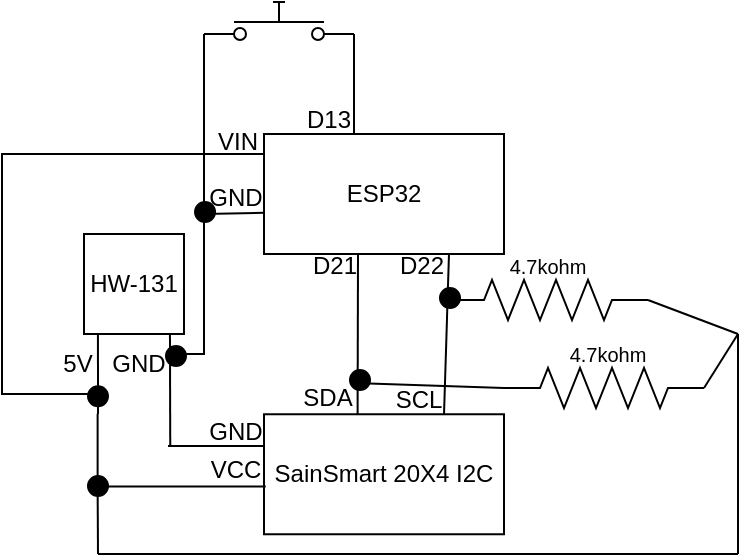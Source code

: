<mxfile version="21.6.6" type="device">
  <diagram name="Page-1" id="NLzLxhm8PYmnLrAIR1Z3">
    <mxGraphModel dx="840" dy="446" grid="1" gridSize="10" guides="1" tooltips="1" connect="1" arrows="1" fold="1" page="1" pageScale="1" pageWidth="850" pageHeight="1100" math="0" shadow="0">
      <root>
        <mxCell id="0" />
        <mxCell id="1" parent="0" />
        <mxCell id="V8QIglILROeMJGrw62xA-2" value="HW-131" style="whiteSpace=wrap;html=1;aspect=fixed;" vertex="1" parent="1">
          <mxGeometry x="143" y="200" width="50" height="50" as="geometry" />
        </mxCell>
        <mxCell id="V8QIglILROeMJGrw62xA-4" value="5V" style="text;html=1;strokeColor=none;fillColor=none;align=center;verticalAlign=middle;whiteSpace=wrap;rounded=0;" vertex="1" parent="1">
          <mxGeometry x="130" y="250" width="20" height="30" as="geometry" />
        </mxCell>
        <mxCell id="V8QIglILROeMJGrw62xA-5" value="" style="endArrow=none;html=1;rounded=0;entryX=0.133;entryY=1.033;entryDx=0;entryDy=0;entryPerimeter=0;exitX=-0.048;exitY=0.093;exitDx=0;exitDy=0;exitPerimeter=0;" edge="1" parent="1" source="V8QIglILROeMJGrw62xA-24">
          <mxGeometry width="50" height="50" relative="1" as="geometry">
            <mxPoint x="180" y="300" as="sourcePoint" />
            <mxPoint x="185.98" y="250.0" as="targetPoint" />
          </mxGeometry>
        </mxCell>
        <mxCell id="V8QIglILROeMJGrw62xA-6" value="GND" style="text;html=1;strokeColor=none;fillColor=none;align=center;verticalAlign=middle;whiteSpace=wrap;rounded=0;" vertex="1" parent="1">
          <mxGeometry x="158" y="250" width="25" height="30" as="geometry" />
        </mxCell>
        <mxCell id="V8QIglILROeMJGrw62xA-7" value="" style="endArrow=none;html=1;rounded=0;entryX=0.133;entryY=1.033;entryDx=0;entryDy=0;entryPerimeter=0;" edge="1" parent="1">
          <mxGeometry width="50" height="50" relative="1" as="geometry">
            <mxPoint x="150" y="290" as="sourcePoint" />
            <mxPoint x="149.98" y="250" as="targetPoint" />
          </mxGeometry>
        </mxCell>
        <mxCell id="V8QIglILROeMJGrw62xA-8" value="ESP32" style="rounded=0;whiteSpace=wrap;html=1;" vertex="1" parent="1">
          <mxGeometry x="233" y="150" width="120" height="60" as="geometry" />
        </mxCell>
        <mxCell id="V8QIglILROeMJGrw62xA-9" value="SainSmart 20X4 I2C" style="rounded=0;whiteSpace=wrap;html=1;" vertex="1" parent="1">
          <mxGeometry x="233" y="290.13" width="120" height="60" as="geometry" />
        </mxCell>
        <mxCell id="V8QIglILROeMJGrw62xA-11" value="" style="shape=partialRectangle;whiteSpace=wrap;html=1;bottom=0;right=0;fillColor=none;" vertex="1" parent="1">
          <mxGeometry x="102" y="160" width="130" height="120" as="geometry" />
        </mxCell>
        <mxCell id="V8QIglILROeMJGrw62xA-12" value="" style="endArrow=none;html=1;rounded=0;exitX=0;exitY=1;exitDx=0;exitDy=0;" edge="1" parent="1" source="V8QIglILROeMJGrw62xA-11">
          <mxGeometry width="50" height="50" relative="1" as="geometry">
            <mxPoint x="40" y="280" as="sourcePoint" />
            <mxPoint x="150" y="280" as="targetPoint" />
          </mxGeometry>
        </mxCell>
        <mxCell id="V8QIglILROeMJGrw62xA-13" value="VIN" style="text;html=1;strokeColor=none;fillColor=none;align=center;verticalAlign=middle;whiteSpace=wrap;rounded=0;" vertex="1" parent="1">
          <mxGeometry x="190" y="139" width="60" height="30" as="geometry" />
        </mxCell>
        <mxCell id="V8QIglILROeMJGrw62xA-15" value="" style="shape=partialRectangle;whiteSpace=wrap;html=1;bottom=0;right=0;fillColor=none;rotation=-180;" vertex="1" parent="1">
          <mxGeometry x="186" y="190" width="17" height="70" as="geometry" />
        </mxCell>
        <mxCell id="V8QIglILROeMJGrw62xA-19" value="" style="endArrow=none;html=1;rounded=0;exitX=0;exitY=1;exitDx=0;exitDy=0;entryX=0.002;entryY=0.657;entryDx=0;entryDy=0;entryPerimeter=0;" edge="1" parent="1" source="V8QIglILROeMJGrw62xA-15" target="V8QIglILROeMJGrw62xA-8">
          <mxGeometry width="50" height="50" relative="1" as="geometry">
            <mxPoint x="300" y="210" as="sourcePoint" />
            <mxPoint x="230" y="190" as="targetPoint" />
          </mxGeometry>
        </mxCell>
        <mxCell id="V8QIglILROeMJGrw62xA-20" value="GND" style="text;html=1;strokeColor=none;fillColor=none;align=center;verticalAlign=middle;whiteSpace=wrap;rounded=0;" vertex="1" parent="1">
          <mxGeometry x="189" y="167" width="60" height="30" as="geometry" />
        </mxCell>
        <mxCell id="V8QIglILROeMJGrw62xA-21" value="" style="shape=partialRectangle;whiteSpace=wrap;html=1;bottom=0;right=0;fillColor=none;rotation=-90;" vertex="1" parent="1">
          <mxGeometry x="173.66" y="266.57" width="35.86" height="83.56" as="geometry" />
        </mxCell>
        <mxCell id="V8QIglILROeMJGrw62xA-22" value="" style="endArrow=none;html=1;rounded=0;exitX=0.68;exitY=1;exitDx=0;exitDy=0;exitPerimeter=0;entryX=1;entryY=1;entryDx=0;entryDy=0;" edge="1" parent="1">
          <mxGeometry width="50" height="50" relative="1" as="geometry">
            <mxPoint x="185" y="306" as="sourcePoint" />
            <mxPoint x="233" y="306" as="targetPoint" />
          </mxGeometry>
        </mxCell>
        <mxCell id="V8QIglILROeMJGrw62xA-23" value="GND" style="text;html=1;strokeColor=none;fillColor=none;align=center;verticalAlign=middle;whiteSpace=wrap;rounded=0;" vertex="1" parent="1">
          <mxGeometry x="189" y="284" width="60" height="30" as="geometry" />
        </mxCell>
        <mxCell id="V8QIglILROeMJGrw62xA-24" value="VCC" style="text;html=1;strokeColor=none;fillColor=none;align=center;verticalAlign=middle;whiteSpace=wrap;rounded=0;" vertex="1" parent="1">
          <mxGeometry x="189" y="303" width="60" height="30" as="geometry" />
        </mxCell>
        <mxCell id="V8QIglILROeMJGrw62xA-25" value="" style="endArrow=none;html=1;rounded=0;exitX=0.39;exitY=-0.002;exitDx=0;exitDy=0;exitPerimeter=0;" edge="1" parent="1" source="V8QIglILROeMJGrw62xA-9">
          <mxGeometry width="50" height="50" relative="1" as="geometry">
            <mxPoint x="230" y="250" as="sourcePoint" />
            <mxPoint x="280" y="210" as="targetPoint" />
          </mxGeometry>
        </mxCell>
        <mxCell id="V8QIglILROeMJGrw62xA-26" value="D21" style="text;html=1;strokeColor=none;fillColor=none;align=center;verticalAlign=middle;whiteSpace=wrap;rounded=0;" vertex="1" parent="1">
          <mxGeometry x="258" y="201" width="21" height="30" as="geometry" />
        </mxCell>
        <mxCell id="V8QIglILROeMJGrw62xA-27" value="SDA" style="text;html=1;strokeColor=none;fillColor=none;align=center;verticalAlign=middle;whiteSpace=wrap;rounded=0;" vertex="1" parent="1">
          <mxGeometry x="252" y="267" width="26" height="30" as="geometry" />
        </mxCell>
        <mxCell id="V8QIglILROeMJGrw62xA-28" value="D22" style="text;html=1;strokeColor=none;fillColor=none;align=center;verticalAlign=middle;whiteSpace=wrap;rounded=0;" vertex="1" parent="1">
          <mxGeometry x="282" y="201" width="60" height="30" as="geometry" />
        </mxCell>
        <mxCell id="V8QIglILROeMJGrw62xA-29" value="SCL" style="text;html=1;strokeColor=none;fillColor=none;align=center;verticalAlign=middle;whiteSpace=wrap;rounded=0;" vertex="1" parent="1">
          <mxGeometry x="300.5" y="268" width="19" height="30" as="geometry" />
        </mxCell>
        <mxCell id="V8QIglILROeMJGrw62xA-30" value="" style="endArrow=none;html=1;rounded=0;exitX=0.75;exitY=0;exitDx=0;exitDy=0;" edge="1" parent="1" source="V8QIglILROeMJGrw62xA-9">
          <mxGeometry width="50" height="50" relative="1" as="geometry">
            <mxPoint x="324" y="280" as="sourcePoint" />
            <mxPoint x="325.5" y="210" as="targetPoint" />
          </mxGeometry>
        </mxCell>
        <mxCell id="V8QIglILROeMJGrw62xA-31" value="" style="pointerEvents=1;verticalLabelPosition=bottom;shadow=0;dashed=0;align=center;html=1;verticalAlign=top;shape=mxgraph.electrical.resistors.resistor_2;" vertex="1" parent="1">
          <mxGeometry x="325" y="223" width="100" height="20" as="geometry" />
        </mxCell>
        <mxCell id="V8QIglILROeMJGrw62xA-32" value="" style="pointerEvents=1;verticalLabelPosition=bottom;shadow=0;dashed=0;align=center;html=1;verticalAlign=top;shape=mxgraph.electrical.resistors.resistor_2;" vertex="1" parent="1">
          <mxGeometry x="353" y="267" width="100" height="20" as="geometry" />
        </mxCell>
        <mxCell id="V8QIglILROeMJGrw62xA-33" value="" style="endArrow=none;html=1;rounded=0;exitX=1;exitY=0.5;exitDx=0;exitDy=0;exitPerimeter=0;" edge="1" parent="1" source="V8QIglILROeMJGrw62xA-32">
          <mxGeometry width="50" height="50" relative="1" as="geometry">
            <mxPoint x="250" y="290" as="sourcePoint" />
            <mxPoint x="470" y="250" as="targetPoint" />
          </mxGeometry>
        </mxCell>
        <mxCell id="V8QIglILROeMJGrw62xA-34" value="" style="endArrow=none;html=1;rounded=0;exitX=1;exitY=0.5;exitDx=0;exitDy=0;exitPerimeter=0;" edge="1" parent="1" source="V8QIglILROeMJGrw62xA-31">
          <mxGeometry width="50" height="50" relative="1" as="geometry">
            <mxPoint x="250" y="290" as="sourcePoint" />
            <mxPoint x="470" y="250" as="targetPoint" />
          </mxGeometry>
        </mxCell>
        <mxCell id="V8QIglILROeMJGrw62xA-35" value="" style="endArrow=none;html=1;rounded=0;" edge="1" parent="1">
          <mxGeometry width="50" height="50" relative="1" as="geometry">
            <mxPoint x="470" y="360" as="sourcePoint" />
            <mxPoint x="470" y="250" as="targetPoint" />
          </mxGeometry>
        </mxCell>
        <mxCell id="V8QIglILROeMJGrw62xA-36" value="" style="endArrow=none;html=1;rounded=0;" edge="1" parent="1">
          <mxGeometry width="50" height="50" relative="1" as="geometry">
            <mxPoint x="470" y="360" as="sourcePoint" />
            <mxPoint x="150" y="360" as="targetPoint" />
          </mxGeometry>
        </mxCell>
        <mxCell id="V8QIglILROeMJGrw62xA-37" value="4.7kohm" style="text;html=1;strokeColor=none;fillColor=none;align=center;verticalAlign=middle;whiteSpace=wrap;rounded=0;fontSize=10;" vertex="1" parent="1">
          <mxGeometry x="390" y="245" width="30" height="30" as="geometry" />
        </mxCell>
        <mxCell id="V8QIglILROeMJGrw62xA-38" value="4.7kohm" style="text;html=1;strokeColor=none;fillColor=none;align=center;verticalAlign=middle;whiteSpace=wrap;rounded=0;fontSize=10;" vertex="1" parent="1">
          <mxGeometry x="360" y="201" width="30" height="30" as="geometry" />
        </mxCell>
        <mxCell id="V8QIglILROeMJGrw62xA-39" value="" style="endArrow=none;html=1;rounded=0;exitX=0;exitY=0;exitDx=0;exitDy=0;" edge="1" parent="1" source="V8QIglILROeMJGrw62xA-21">
          <mxGeometry width="50" height="50" relative="1" as="geometry">
            <mxPoint x="250" y="290" as="sourcePoint" />
            <mxPoint x="150" y="360" as="targetPoint" />
          </mxGeometry>
        </mxCell>
        <mxCell id="V8QIglILROeMJGrw62xA-40" value="" style="endArrow=none;html=1;rounded=0;entryX=0;entryY=0.5;entryDx=0;entryDy=0;entryPerimeter=0;exitX=1;exitY=0.25;exitDx=0;exitDy=0;" edge="1" parent="1" source="V8QIglILROeMJGrw62xA-27" target="V8QIglILROeMJGrw62xA-32">
          <mxGeometry width="50" height="50" relative="1" as="geometry">
            <mxPoint x="250" y="290" as="sourcePoint" />
            <mxPoint x="300" y="240" as="targetPoint" />
          </mxGeometry>
        </mxCell>
        <mxCell id="V8QIglILROeMJGrw62xA-41" value="" style="ellipse;whiteSpace=wrap;html=1;fillColor=#000000;" vertex="1" parent="1">
          <mxGeometry x="321" y="227" width="10" height="10" as="geometry" />
        </mxCell>
        <mxCell id="V8QIglILROeMJGrw62xA-45" value="" style="ellipse;whiteSpace=wrap;html=1;fillColor=#000000;" vertex="1" parent="1">
          <mxGeometry x="145" y="276.13" width="10" height="10" as="geometry" />
        </mxCell>
        <mxCell id="V8QIglILROeMJGrw62xA-46" value="" style="ellipse;whiteSpace=wrap;html=1;fillColor=#000000;" vertex="1" parent="1">
          <mxGeometry x="145" y="321" width="10" height="10" as="geometry" />
        </mxCell>
        <mxCell id="V8QIglILROeMJGrw62xA-47" value="" style="ellipse;whiteSpace=wrap;html=1;fillColor=#000000;" vertex="1" parent="1">
          <mxGeometry x="276" y="268" width="10" height="10" as="geometry" />
        </mxCell>
        <mxCell id="V8QIglILROeMJGrw62xA-48" value="" style="ellipse;whiteSpace=wrap;html=1;fillColor=#000000;" vertex="1" parent="1">
          <mxGeometry x="184" y="256" width="10" height="10" as="geometry" />
        </mxCell>
        <mxCell id="V8QIglILROeMJGrw62xA-49" value="" style="endArrow=none;html=1;rounded=0;" edge="1" parent="1">
          <mxGeometry width="50" height="50" relative="1" as="geometry">
            <mxPoint x="203" y="190" as="sourcePoint" />
            <mxPoint x="203" y="100" as="targetPoint" />
          </mxGeometry>
        </mxCell>
        <mxCell id="V8QIglILROeMJGrw62xA-50" value="" style="ellipse;whiteSpace=wrap;html=1;fillColor=#000000;" vertex="1" parent="1">
          <mxGeometry x="198.52" y="184" width="10" height="10" as="geometry" />
        </mxCell>
        <mxCell id="V8QIglILROeMJGrw62xA-52" value="" style="html=1;shape=mxgraph.electrical.electro-mechanical.pushbutton;aspect=fixed;elSwitchState=off;" vertex="1" parent="1">
          <mxGeometry x="203" y="84" width="75" height="20" as="geometry" />
        </mxCell>
        <mxCell id="V8QIglILROeMJGrw62xA-53" value="" style="endArrow=none;html=1;rounded=0;exitX=1;exitY=0.8;exitDx=0;exitDy=0;entryX=0.375;entryY=0;entryDx=0;entryDy=0;entryPerimeter=0;" edge="1" parent="1" source="V8QIglILROeMJGrw62xA-52" target="V8QIglILROeMJGrw62xA-8">
          <mxGeometry width="50" height="50" relative="1" as="geometry">
            <mxPoint x="290" y="200" as="sourcePoint" />
            <mxPoint x="340" y="150" as="targetPoint" />
          </mxGeometry>
        </mxCell>
        <mxCell id="V8QIglILROeMJGrw62xA-54" value="D13" style="text;html=1;strokeColor=none;fillColor=none;align=center;verticalAlign=middle;whiteSpace=wrap;rounded=0;" vertex="1" parent="1">
          <mxGeometry x="254.5" y="128" width="21" height="30" as="geometry" />
        </mxCell>
      </root>
    </mxGraphModel>
  </diagram>
</mxfile>
